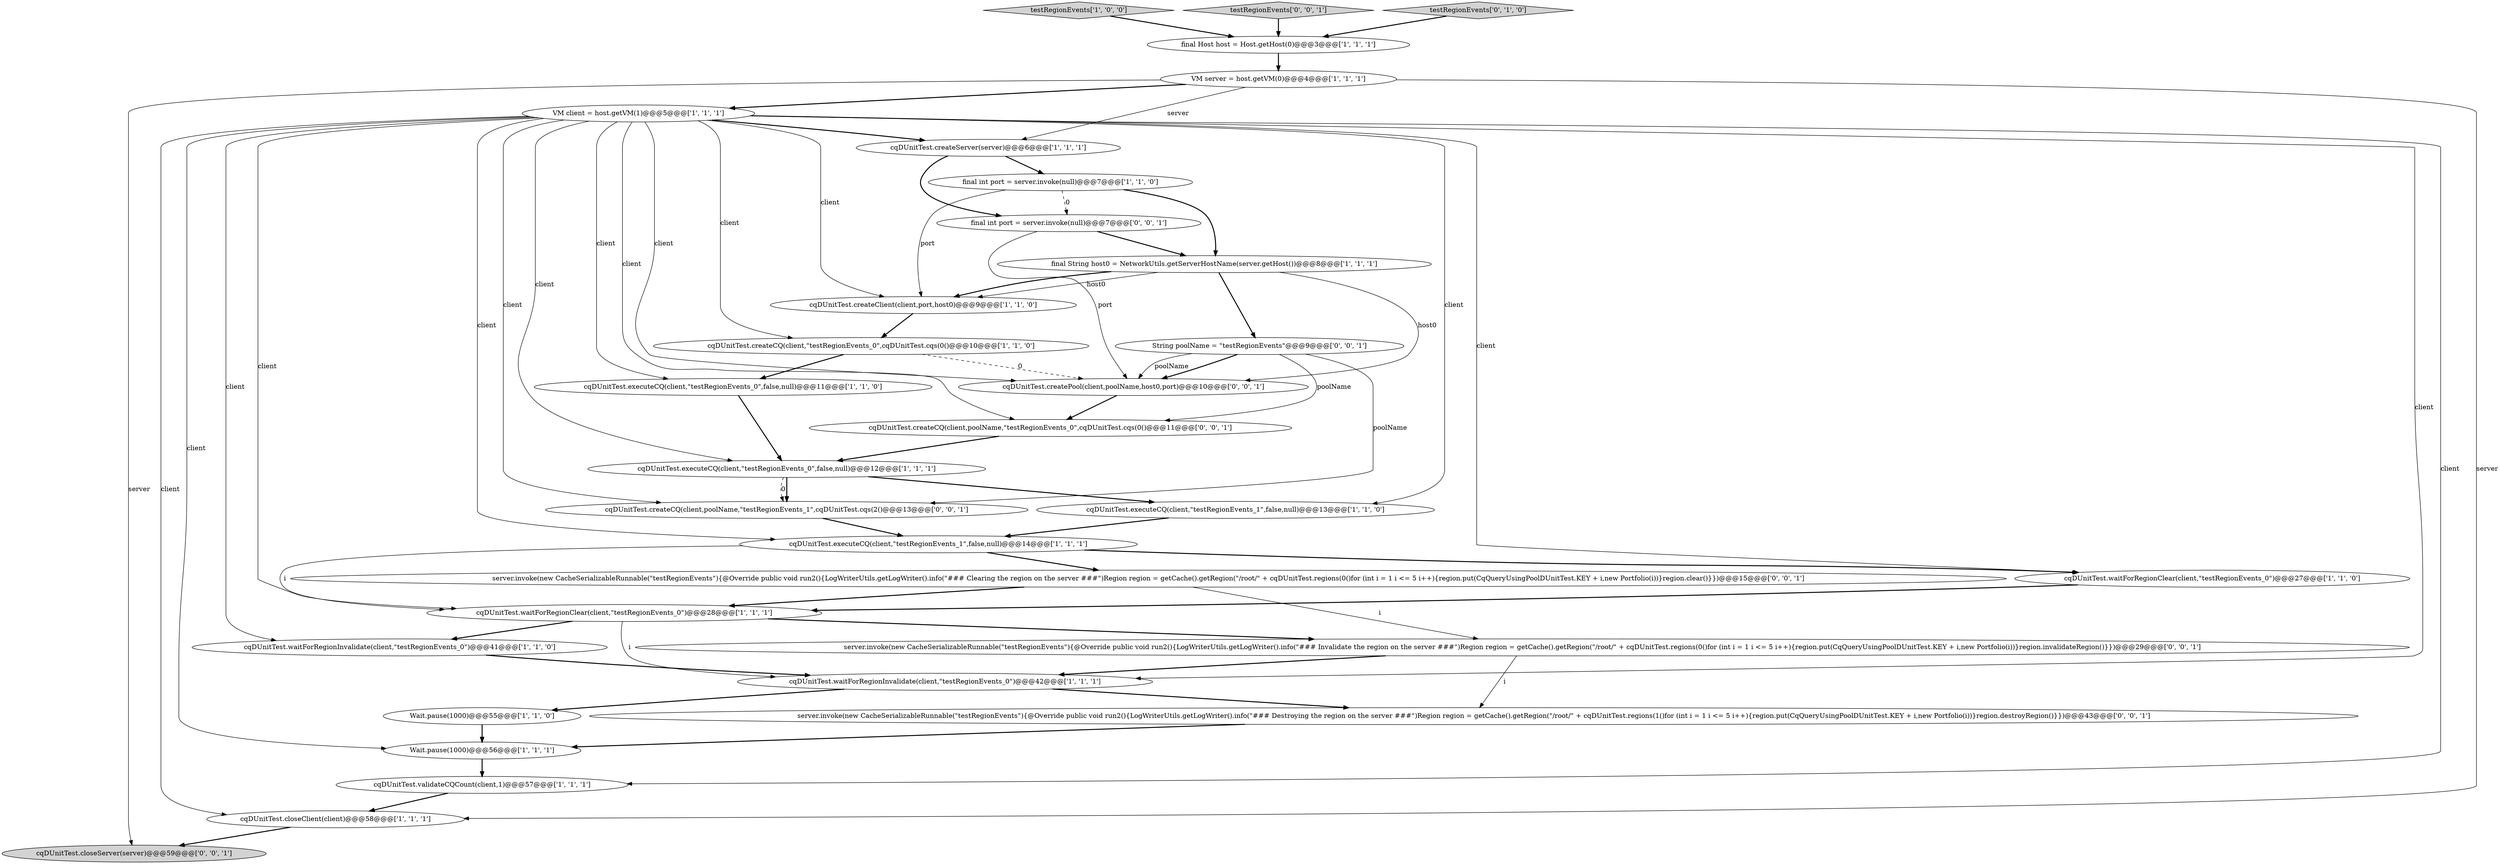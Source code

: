 digraph {
28 [style = filled, label = "server.invoke(new CacheSerializableRunnable(\"testRegionEvents\"){@Override public void run2(){LogWriterUtils.getLogWriter().info(\"### Clearing the region on the server ###\")Region region = getCache().getRegion(\"/root/\" + cqDUnitTest.regions(0()for (int i = 1 i <= 5 i++){region.put(CqQueryUsingPoolDUnitTest.KEY + i,new Portfolio(i))}region.clear()}})@@@15@@@['0', '0', '1']", fillcolor = white, shape = ellipse image = "AAA0AAABBB3BBB"];
8 [style = filled, label = "testRegionEvents['1', '0', '0']", fillcolor = lightgray, shape = diamond image = "AAA0AAABBB1BBB"];
31 [style = filled, label = "cqDUnitTest.closeServer(server)@@@59@@@['0', '0', '1']", fillcolor = lightgray, shape = ellipse image = "AAA0AAABBB3BBB"];
2 [style = filled, label = "cqDUnitTest.executeCQ(client,\"testRegionEvents_1\",false,null)@@@13@@@['1', '1', '0']", fillcolor = white, shape = ellipse image = "AAA0AAABBB1BBB"];
13 [style = filled, label = "cqDUnitTest.executeCQ(client,\"testRegionEvents_0\",false,null)@@@11@@@['1', '1', '0']", fillcolor = white, shape = ellipse image = "AAA0AAABBB1BBB"];
15 [style = filled, label = "cqDUnitTest.validateCQCount(client,1)@@@57@@@['1', '1', '1']", fillcolor = white, shape = ellipse image = "AAA0AAABBB1BBB"];
29 [style = filled, label = "cqDUnitTest.createPool(client,poolName,host0,port)@@@10@@@['0', '0', '1']", fillcolor = white, shape = ellipse image = "AAA0AAABBB3BBB"];
0 [style = filled, label = "cqDUnitTest.executeCQ(client,\"testRegionEvents_0\",false,null)@@@12@@@['1', '1', '1']", fillcolor = white, shape = ellipse image = "AAA0AAABBB1BBB"];
14 [style = filled, label = "VM server = host.getVM(0)@@@4@@@['1', '1', '1']", fillcolor = white, shape = ellipse image = "AAA0AAABBB1BBB"];
19 [style = filled, label = "Wait.pause(1000)@@@55@@@['1', '1', '0']", fillcolor = white, shape = ellipse image = "AAA0AAABBB1BBB"];
30 [style = filled, label = "server.invoke(new CacheSerializableRunnable(\"testRegionEvents\"){@Override public void run2(){LogWriterUtils.getLogWriter().info(\"### Destroying the region on the server ###\")Region region = getCache().getRegion(\"/root/\" + cqDUnitTest.regions(1()for (int i = 1 i <= 5 i++){region.put(CqQueryUsingPoolDUnitTest.KEY + i,new Portfolio(i))}region.destroyRegion()}})@@@43@@@['0', '0', '1']", fillcolor = white, shape = ellipse image = "AAA0AAABBB3BBB"];
27 [style = filled, label = "server.invoke(new CacheSerializableRunnable(\"testRegionEvents\"){@Override public void run2(){LogWriterUtils.getLogWriter().info(\"### Invalidate the region on the server ###\")Region region = getCache().getRegion(\"/root/\" + cqDUnitTest.regions(0()for (int i = 1 i <= 5 i++){region.put(CqQueryUsingPoolDUnitTest.KEY + i,new Portfolio(i))}region.invalidateRegion()}})@@@29@@@['0', '0', '1']", fillcolor = white, shape = ellipse image = "AAA0AAABBB3BBB"];
9 [style = filled, label = "VM client = host.getVM(1)@@@5@@@['1', '1', '1']", fillcolor = white, shape = ellipse image = "AAA0AAABBB1BBB"];
1 [style = filled, label = "Wait.pause(1000)@@@56@@@['1', '1', '1']", fillcolor = white, shape = ellipse image = "AAA0AAABBB1BBB"];
17 [style = filled, label = "cqDUnitTest.waitForRegionInvalidate(client,\"testRegionEvents_0\")@@@42@@@['1', '1', '1']", fillcolor = white, shape = ellipse image = "AAA0AAABBB1BBB"];
4 [style = filled, label = "cqDUnitTest.createServer(server)@@@6@@@['1', '1', '1']", fillcolor = white, shape = ellipse image = "AAA0AAABBB1BBB"];
12 [style = filled, label = "cqDUnitTest.createCQ(client,\"testRegionEvents_0\",cqDUnitTest.cqs(0()@@@10@@@['1', '1', '0']", fillcolor = white, shape = ellipse image = "AAA0AAABBB1BBB"];
22 [style = filled, label = "cqDUnitTest.createCQ(client,poolName,\"testRegionEvents_1\",cqDUnitTest.cqs(2()@@@13@@@['0', '0', '1']", fillcolor = white, shape = ellipse image = "AAA0AAABBB3BBB"];
25 [style = filled, label = "String poolName = \"testRegionEvents\"@@@9@@@['0', '0', '1']", fillcolor = white, shape = ellipse image = "AAA0AAABBB3BBB"];
6 [style = filled, label = "final Host host = Host.getHost(0)@@@3@@@['1', '1', '1']", fillcolor = white, shape = ellipse image = "AAA0AAABBB1BBB"];
24 [style = filled, label = "testRegionEvents['0', '0', '1']", fillcolor = lightgray, shape = diamond image = "AAA0AAABBB3BBB"];
20 [style = filled, label = "cqDUnitTest.createClient(client,port,host0)@@@9@@@['1', '1', '0']", fillcolor = white, shape = ellipse image = "AAA0AAABBB1BBB"];
7 [style = filled, label = "cqDUnitTest.waitForRegionInvalidate(client,\"testRegionEvents_0\")@@@41@@@['1', '1', '0']", fillcolor = white, shape = ellipse image = "AAA0AAABBB1BBB"];
18 [style = filled, label = "final int port = server.invoke(null)@@@7@@@['1', '1', '0']", fillcolor = white, shape = ellipse image = "AAA0AAABBB1BBB"];
3 [style = filled, label = "final String host0 = NetworkUtils.getServerHostName(server.getHost())@@@8@@@['1', '1', '1']", fillcolor = white, shape = ellipse image = "AAA0AAABBB1BBB"];
26 [style = filled, label = "cqDUnitTest.createCQ(client,poolName,\"testRegionEvents_0\",cqDUnitTest.cqs(0()@@@11@@@['0', '0', '1']", fillcolor = white, shape = ellipse image = "AAA0AAABBB3BBB"];
10 [style = filled, label = "cqDUnitTest.executeCQ(client,\"testRegionEvents_1\",false,null)@@@14@@@['1', '1', '1']", fillcolor = white, shape = ellipse image = "AAA0AAABBB1BBB"];
11 [style = filled, label = "cqDUnitTest.waitForRegionClear(client,\"testRegionEvents_0\")@@@28@@@['1', '1', '1']", fillcolor = white, shape = ellipse image = "AAA0AAABBB1BBB"];
16 [style = filled, label = "cqDUnitTest.closeClient(client)@@@58@@@['1', '1', '1']", fillcolor = white, shape = ellipse image = "AAA0AAABBB1BBB"];
23 [style = filled, label = "final int port = server.invoke(null)@@@7@@@['0', '0', '1']", fillcolor = white, shape = ellipse image = "AAA0AAABBB3BBB"];
21 [style = filled, label = "testRegionEvents['0', '1', '0']", fillcolor = lightgray, shape = diamond image = "AAA0AAABBB2BBB"];
5 [style = filled, label = "cqDUnitTest.waitForRegionClear(client,\"testRegionEvents_0\")@@@27@@@['1', '1', '0']", fillcolor = white, shape = ellipse image = "AAA0AAABBB1BBB"];
14->16 [style = solid, label="server"];
18->3 [style = bold, label=""];
23->3 [style = bold, label=""];
9->16 [style = solid, label="client"];
9->2 [style = solid, label="client"];
25->29 [style = bold, label=""];
9->15 [style = solid, label="client"];
18->20 [style = solid, label="port"];
9->4 [style = bold, label=""];
19->1 [style = bold, label=""];
9->29 [style = solid, label="client"];
13->0 [style = bold, label=""];
0->22 [style = bold, label=""];
11->17 [style = solid, label="i"];
17->19 [style = bold, label=""];
25->26 [style = solid, label="poolName"];
9->22 [style = solid, label="client"];
25->29 [style = solid, label="poolName"];
14->4 [style = solid, label="server"];
9->17 [style = solid, label="client"];
14->9 [style = bold, label=""];
2->10 [style = bold, label=""];
8->6 [style = bold, label=""];
10->28 [style = bold, label=""];
9->1 [style = solid, label="client"];
3->20 [style = bold, label=""];
18->23 [style = dashed, label="0"];
12->13 [style = bold, label=""];
11->7 [style = bold, label=""];
9->12 [style = solid, label="client"];
11->27 [style = bold, label=""];
27->30 [style = solid, label="i"];
14->31 [style = solid, label="server"];
3->20 [style = solid, label="host0"];
6->14 [style = bold, label=""];
9->7 [style = solid, label="client"];
9->10 [style = solid, label="client"];
25->22 [style = solid, label="poolName"];
5->11 [style = bold, label=""];
27->17 [style = bold, label=""];
9->13 [style = solid, label="client"];
10->11 [style = solid, label="i"];
3->29 [style = solid, label="host0"];
12->29 [style = dashed, label="0"];
3->25 [style = bold, label=""];
15->16 [style = bold, label=""];
1->15 [style = bold, label=""];
4->23 [style = bold, label=""];
16->31 [style = bold, label=""];
9->11 [style = solid, label="client"];
7->17 [style = bold, label=""];
30->1 [style = bold, label=""];
0->2 [style = bold, label=""];
28->11 [style = bold, label=""];
24->6 [style = bold, label=""];
23->29 [style = solid, label="port"];
17->30 [style = bold, label=""];
9->0 [style = solid, label="client"];
21->6 [style = bold, label=""];
22->10 [style = bold, label=""];
9->5 [style = solid, label="client"];
0->22 [style = dashed, label="0"];
20->12 [style = bold, label=""];
10->5 [style = bold, label=""];
9->20 [style = solid, label="client"];
26->0 [style = bold, label=""];
9->26 [style = solid, label="client"];
4->18 [style = bold, label=""];
28->27 [style = solid, label="i"];
29->26 [style = bold, label=""];
}
